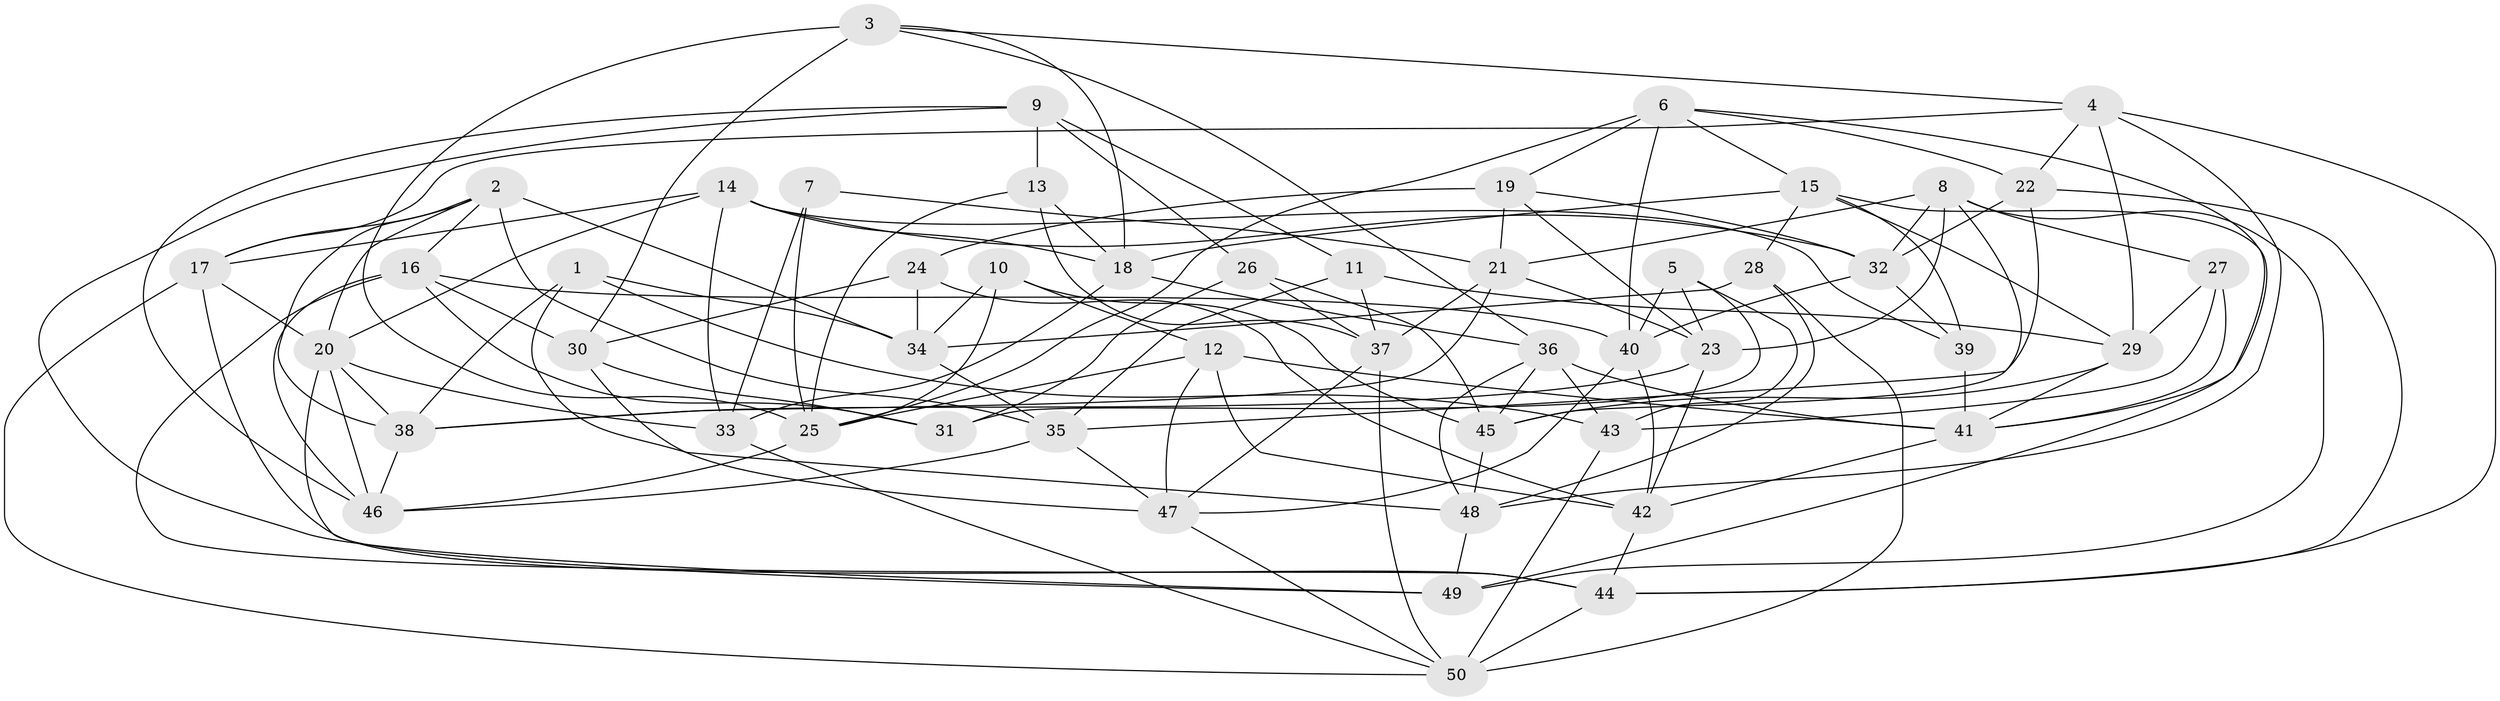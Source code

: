 // original degree distribution, {4: 1.0}
// Generated by graph-tools (version 1.1) at 2025/03/03/09/25 03:03:05]
// undirected, 50 vertices, 135 edges
graph export_dot {
graph [start="1"]
  node [color=gray90,style=filled];
  1;
  2;
  3;
  4;
  5;
  6;
  7;
  8;
  9;
  10;
  11;
  12;
  13;
  14;
  15;
  16;
  17;
  18;
  19;
  20;
  21;
  22;
  23;
  24;
  25;
  26;
  27;
  28;
  29;
  30;
  31;
  32;
  33;
  34;
  35;
  36;
  37;
  38;
  39;
  40;
  41;
  42;
  43;
  44;
  45;
  46;
  47;
  48;
  49;
  50;
  1 -- 34 [weight=1.0];
  1 -- 38 [weight=1.0];
  1 -- 43 [weight=1.0];
  1 -- 48 [weight=1.0];
  2 -- 16 [weight=1.0];
  2 -- 17 [weight=1.0];
  2 -- 20 [weight=1.0];
  2 -- 34 [weight=1.0];
  2 -- 35 [weight=1.0];
  2 -- 38 [weight=1.0];
  3 -- 4 [weight=1.0];
  3 -- 18 [weight=1.0];
  3 -- 25 [weight=2.0];
  3 -- 30 [weight=1.0];
  3 -- 36 [weight=1.0];
  4 -- 17 [weight=1.0];
  4 -- 22 [weight=1.0];
  4 -- 29 [weight=1.0];
  4 -- 44 [weight=1.0];
  4 -- 48 [weight=1.0];
  5 -- 23 [weight=1.0];
  5 -- 31 [weight=1.0];
  5 -- 40 [weight=1.0];
  5 -- 43 [weight=1.0];
  6 -- 15 [weight=1.0];
  6 -- 19 [weight=1.0];
  6 -- 22 [weight=1.0];
  6 -- 25 [weight=1.0];
  6 -- 40 [weight=1.0];
  6 -- 41 [weight=1.0];
  7 -- 21 [weight=1.0];
  7 -- 25 [weight=1.0];
  7 -- 33 [weight=2.0];
  8 -- 21 [weight=1.0];
  8 -- 23 [weight=1.0];
  8 -- 27 [weight=1.0];
  8 -- 32 [weight=1.0];
  8 -- 45 [weight=1.0];
  8 -- 49 [weight=1.0];
  9 -- 11 [weight=1.0];
  9 -- 13 [weight=1.0];
  9 -- 26 [weight=2.0];
  9 -- 46 [weight=1.0];
  9 -- 49 [weight=1.0];
  10 -- 12 [weight=1.0];
  10 -- 25 [weight=1.0];
  10 -- 34 [weight=1.0];
  10 -- 45 [weight=1.0];
  11 -- 29 [weight=1.0];
  11 -- 35 [weight=1.0];
  11 -- 37 [weight=1.0];
  12 -- 25 [weight=1.0];
  12 -- 41 [weight=2.0];
  12 -- 42 [weight=1.0];
  12 -- 47 [weight=1.0];
  13 -- 18 [weight=1.0];
  13 -- 25 [weight=1.0];
  13 -- 37 [weight=1.0];
  14 -- 17 [weight=1.0];
  14 -- 18 [weight=1.0];
  14 -- 20 [weight=1.0];
  14 -- 32 [weight=1.0];
  14 -- 33 [weight=1.0];
  14 -- 39 [weight=1.0];
  15 -- 18 [weight=1.0];
  15 -- 28 [weight=1.0];
  15 -- 29 [weight=1.0];
  15 -- 39 [weight=1.0];
  15 -- 49 [weight=1.0];
  16 -- 30 [weight=1.0];
  16 -- 31 [weight=1.0];
  16 -- 40 [weight=1.0];
  16 -- 44 [weight=1.0];
  16 -- 46 [weight=1.0];
  17 -- 20 [weight=1.0];
  17 -- 44 [weight=1.0];
  17 -- 50 [weight=1.0];
  18 -- 33 [weight=1.0];
  18 -- 36 [weight=1.0];
  19 -- 21 [weight=1.0];
  19 -- 23 [weight=1.0];
  19 -- 24 [weight=1.0];
  19 -- 32 [weight=2.0];
  20 -- 33 [weight=1.0];
  20 -- 38 [weight=1.0];
  20 -- 46 [weight=1.0];
  20 -- 49 [weight=2.0];
  21 -- 23 [weight=1.0];
  21 -- 37 [weight=1.0];
  21 -- 38 [weight=1.0];
  22 -- 32 [weight=2.0];
  22 -- 35 [weight=1.0];
  22 -- 44 [weight=1.0];
  23 -- 38 [weight=1.0];
  23 -- 42 [weight=1.0];
  24 -- 30 [weight=1.0];
  24 -- 34 [weight=1.0];
  24 -- 42 [weight=1.0];
  25 -- 46 [weight=1.0];
  26 -- 31 [weight=2.0];
  26 -- 37 [weight=1.0];
  26 -- 45 [weight=1.0];
  27 -- 29 [weight=1.0];
  27 -- 41 [weight=1.0];
  27 -- 43 [weight=1.0];
  28 -- 34 [weight=1.0];
  28 -- 48 [weight=1.0];
  28 -- 50 [weight=1.0];
  29 -- 41 [weight=1.0];
  29 -- 45 [weight=1.0];
  30 -- 31 [weight=2.0];
  30 -- 47 [weight=1.0];
  32 -- 39 [weight=3.0];
  32 -- 40 [weight=1.0];
  33 -- 50 [weight=1.0];
  34 -- 35 [weight=1.0];
  35 -- 46 [weight=1.0];
  35 -- 47 [weight=1.0];
  36 -- 41 [weight=1.0];
  36 -- 43 [weight=1.0];
  36 -- 45 [weight=1.0];
  36 -- 48 [weight=1.0];
  37 -- 47 [weight=1.0];
  37 -- 50 [weight=1.0];
  38 -- 46 [weight=1.0];
  39 -- 41 [weight=1.0];
  40 -- 42 [weight=1.0];
  40 -- 47 [weight=1.0];
  41 -- 42 [weight=1.0];
  42 -- 44 [weight=1.0];
  43 -- 50 [weight=2.0];
  44 -- 50 [weight=1.0];
  45 -- 48 [weight=1.0];
  47 -- 50 [weight=1.0];
  48 -- 49 [weight=1.0];
}
